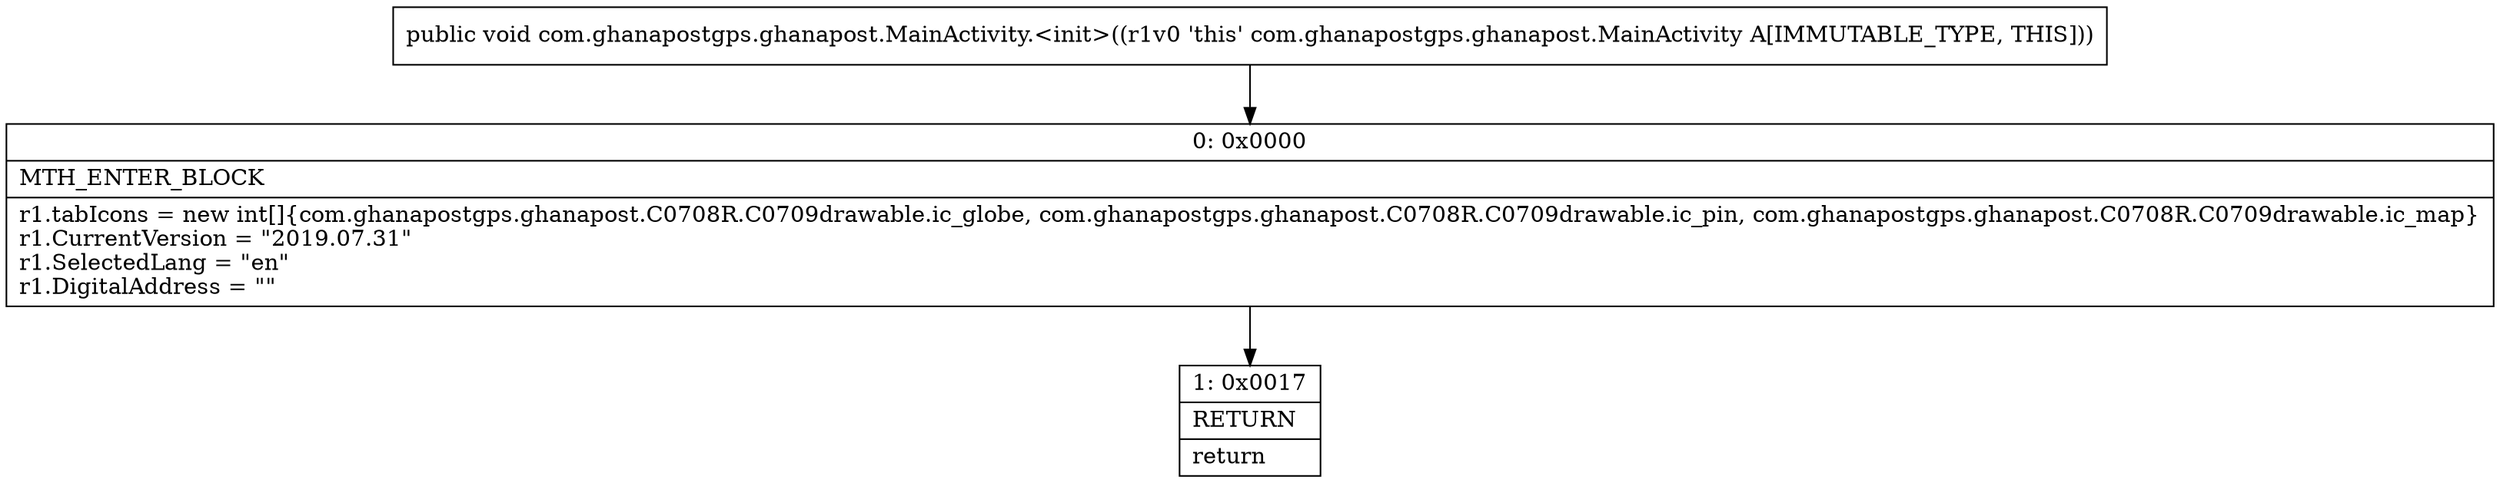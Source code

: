 digraph "CFG forcom.ghanapostgps.ghanapost.MainActivity.\<init\>()V" {
Node_0 [shape=record,label="{0\:\ 0x0000|MTH_ENTER_BLOCK\l|r1.tabIcons = new int[]\{com.ghanapostgps.ghanapost.C0708R.C0709drawable.ic_globe, com.ghanapostgps.ghanapost.C0708R.C0709drawable.ic_pin, com.ghanapostgps.ghanapost.C0708R.C0709drawable.ic_map\}\lr1.CurrentVersion = \"2019.07.31\"\lr1.SelectedLang = \"en\"\lr1.DigitalAddress = \"\"\l}"];
Node_1 [shape=record,label="{1\:\ 0x0017|RETURN\l|return\l}"];
MethodNode[shape=record,label="{public void com.ghanapostgps.ghanapost.MainActivity.\<init\>((r1v0 'this' com.ghanapostgps.ghanapost.MainActivity A[IMMUTABLE_TYPE, THIS])) }"];
MethodNode -> Node_0;
Node_0 -> Node_1;
}

